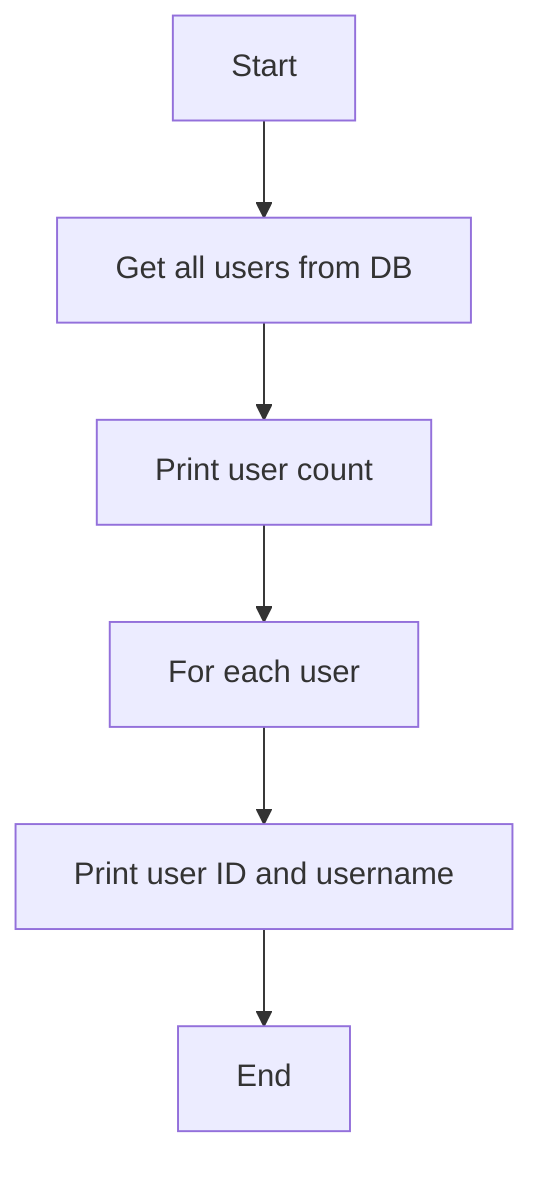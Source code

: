 %% print_users.py - Mermaid Flowchart
flowchart TD
    A[Start] --> B[Get all users from DB]
    B --> C[Print user count]
    C --> D[For each user]
    D --> E[Print user ID and username]
    E --> F[End]